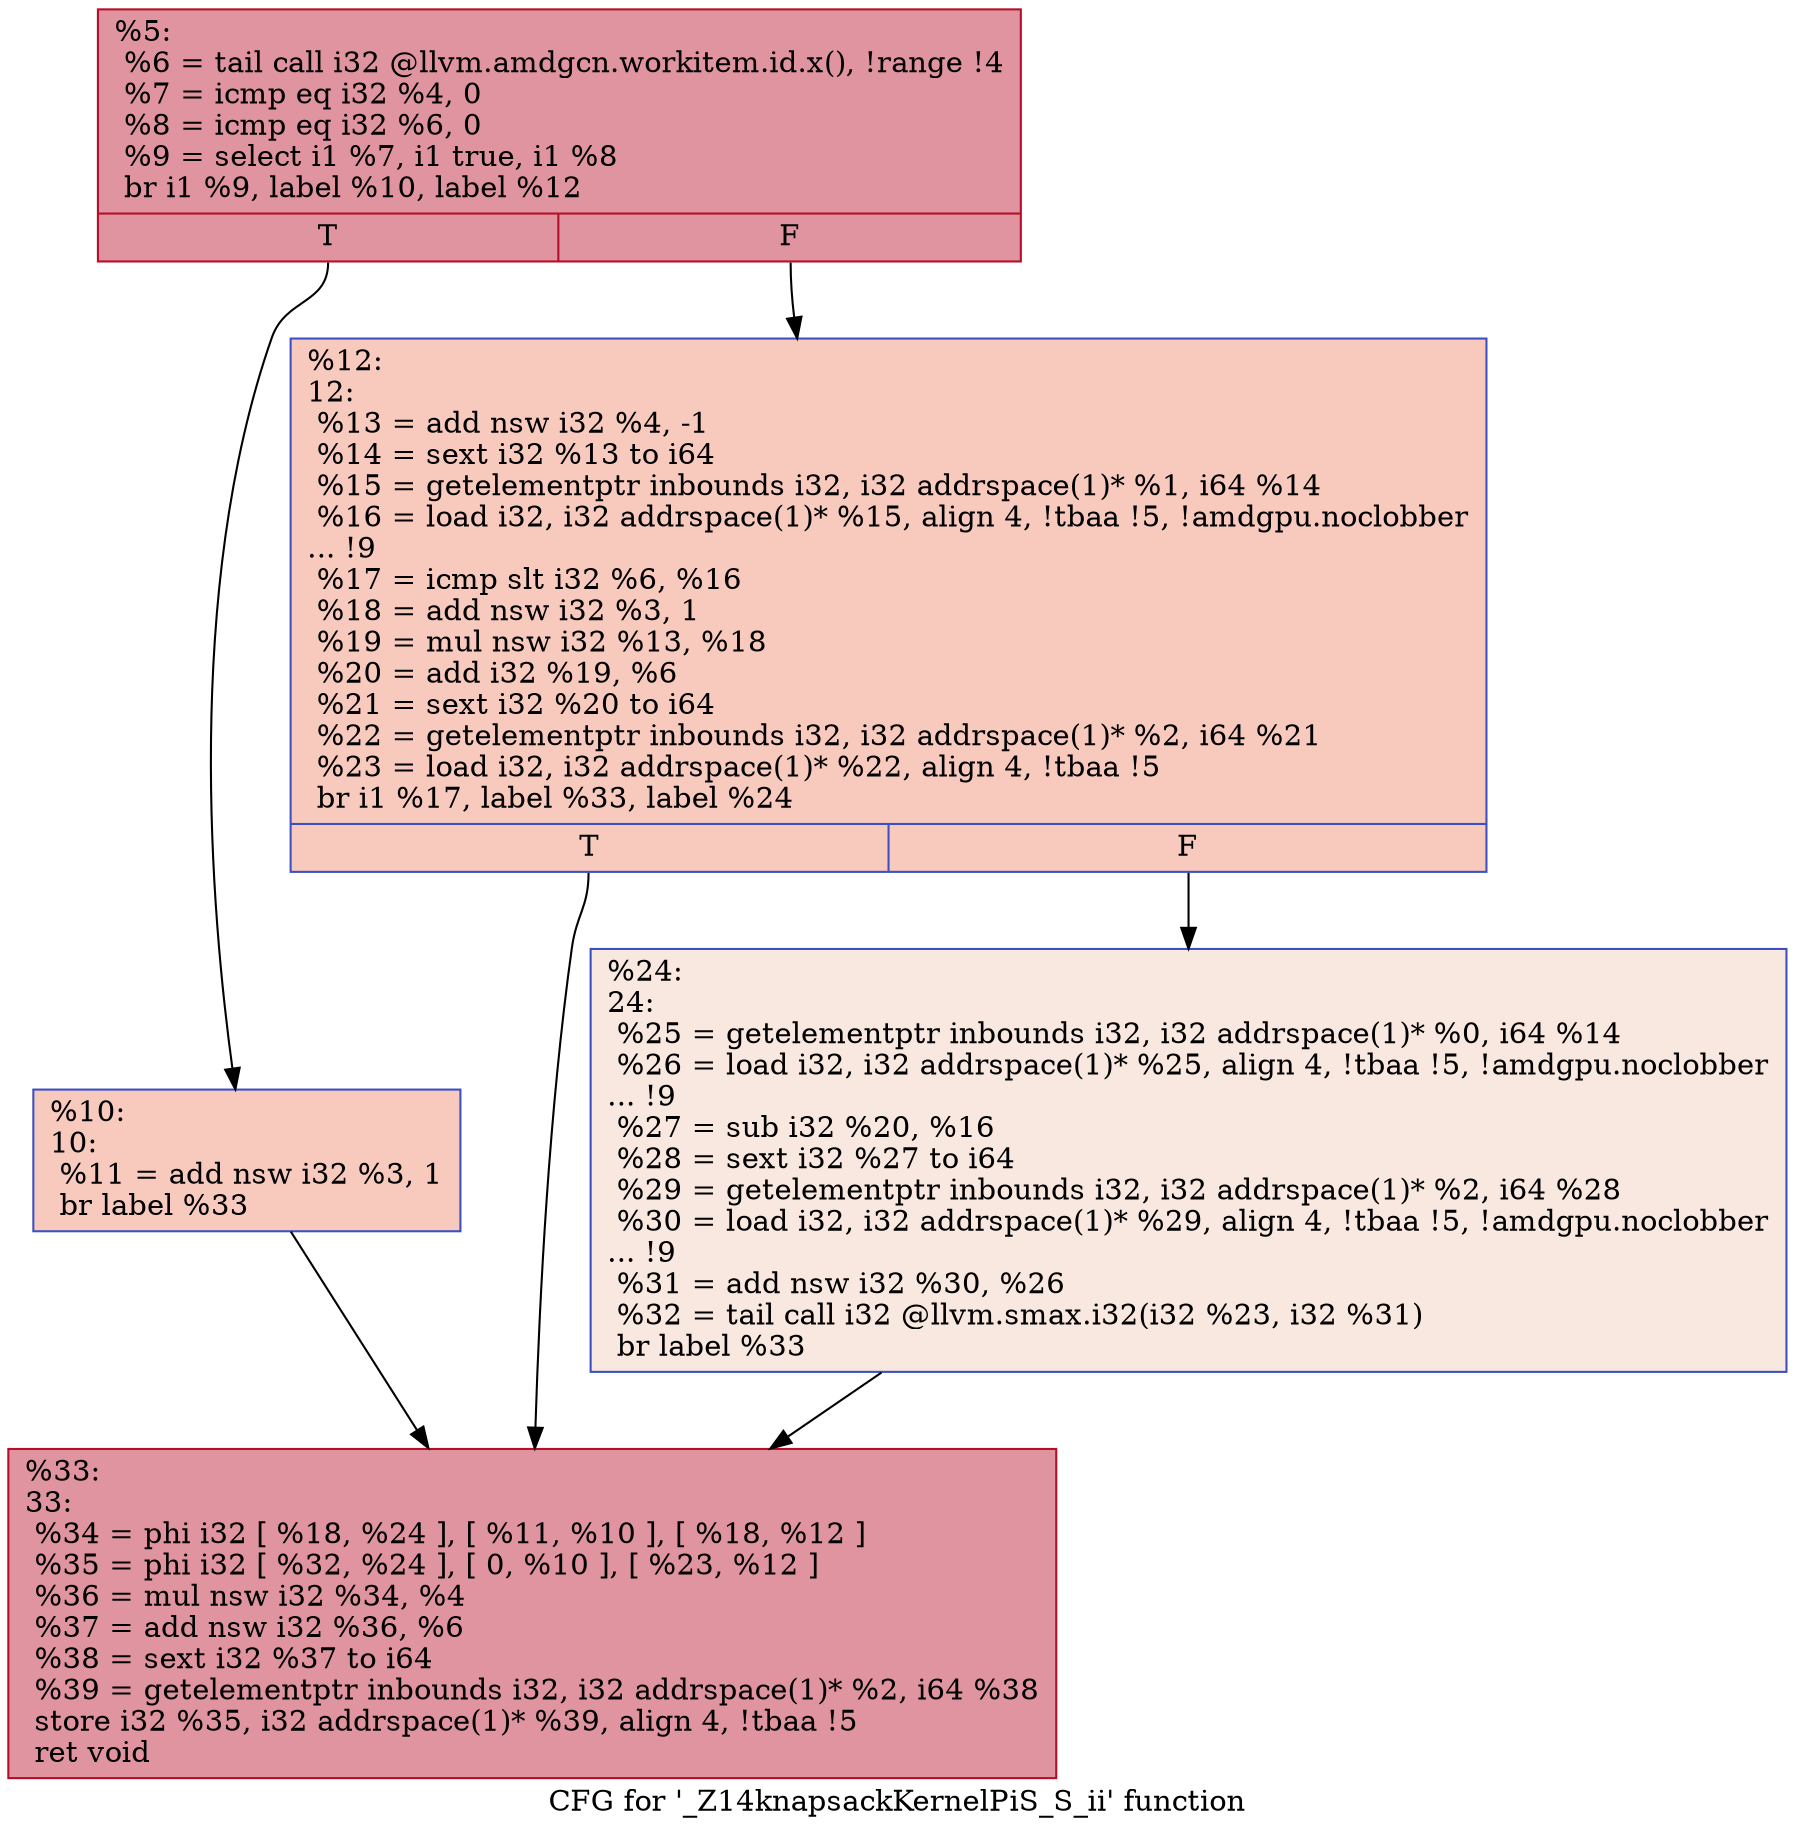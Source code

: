 digraph "CFG for '_Z14knapsackKernelPiS_S_ii' function" {
	label="CFG for '_Z14knapsackKernelPiS_S_ii' function";

	Node0x4ab9340 [shape=record,color="#b70d28ff", style=filled, fillcolor="#b70d2870",label="{%5:\l  %6 = tail call i32 @llvm.amdgcn.workitem.id.x(), !range !4\l  %7 = icmp eq i32 %4, 0\l  %8 = icmp eq i32 %6, 0\l  %9 = select i1 %7, i1 true, i1 %8\l  br i1 %9, label %10, label %12\l|{<s0>T|<s1>F}}"];
	Node0x4ab9340:s0 -> Node0x4ab85c0;
	Node0x4ab9340:s1 -> Node0x4aba980;
	Node0x4ab85c0 [shape=record,color="#3d50c3ff", style=filled, fillcolor="#ef886b70",label="{%10:\l10:                                               \l  %11 = add nsw i32 %3, 1\l  br label %33\l}"];
	Node0x4ab85c0 -> Node0x4abab80;
	Node0x4aba980 [shape=record,color="#3d50c3ff", style=filled, fillcolor="#ef886b70",label="{%12:\l12:                                               \l  %13 = add nsw i32 %4, -1\l  %14 = sext i32 %13 to i64\l  %15 = getelementptr inbounds i32, i32 addrspace(1)* %1, i64 %14\l  %16 = load i32, i32 addrspace(1)* %15, align 4, !tbaa !5, !amdgpu.noclobber\l... !9\l  %17 = icmp slt i32 %6, %16\l  %18 = add nsw i32 %3, 1\l  %19 = mul nsw i32 %13, %18\l  %20 = add i32 %19, %6\l  %21 = sext i32 %20 to i64\l  %22 = getelementptr inbounds i32, i32 addrspace(1)* %2, i64 %21\l  %23 = load i32, i32 addrspace(1)* %22, align 4, !tbaa !5\l  br i1 %17, label %33, label %24\l|{<s0>T|<s1>F}}"];
	Node0x4aba980:s0 -> Node0x4abab80;
	Node0x4aba980:s1 -> Node0x4abbbc0;
	Node0x4abbbc0 [shape=record,color="#3d50c3ff", style=filled, fillcolor="#f1ccb870",label="{%24:\l24:                                               \l  %25 = getelementptr inbounds i32, i32 addrspace(1)* %0, i64 %14\l  %26 = load i32, i32 addrspace(1)* %25, align 4, !tbaa !5, !amdgpu.noclobber\l... !9\l  %27 = sub i32 %20, %16\l  %28 = sext i32 %27 to i64\l  %29 = getelementptr inbounds i32, i32 addrspace(1)* %2, i64 %28\l  %30 = load i32, i32 addrspace(1)* %29, align 4, !tbaa !5, !amdgpu.noclobber\l... !9\l  %31 = add nsw i32 %30, %26\l  %32 = tail call i32 @llvm.smax.i32(i32 %23, i32 %31)\l  br label %33\l}"];
	Node0x4abbbc0 -> Node0x4abab80;
	Node0x4abab80 [shape=record,color="#b70d28ff", style=filled, fillcolor="#b70d2870",label="{%33:\l33:                                               \l  %34 = phi i32 [ %18, %24 ], [ %11, %10 ], [ %18, %12 ]\l  %35 = phi i32 [ %32, %24 ], [ 0, %10 ], [ %23, %12 ]\l  %36 = mul nsw i32 %34, %4\l  %37 = add nsw i32 %36, %6\l  %38 = sext i32 %37 to i64\l  %39 = getelementptr inbounds i32, i32 addrspace(1)* %2, i64 %38\l  store i32 %35, i32 addrspace(1)* %39, align 4, !tbaa !5\l  ret void\l}"];
}
